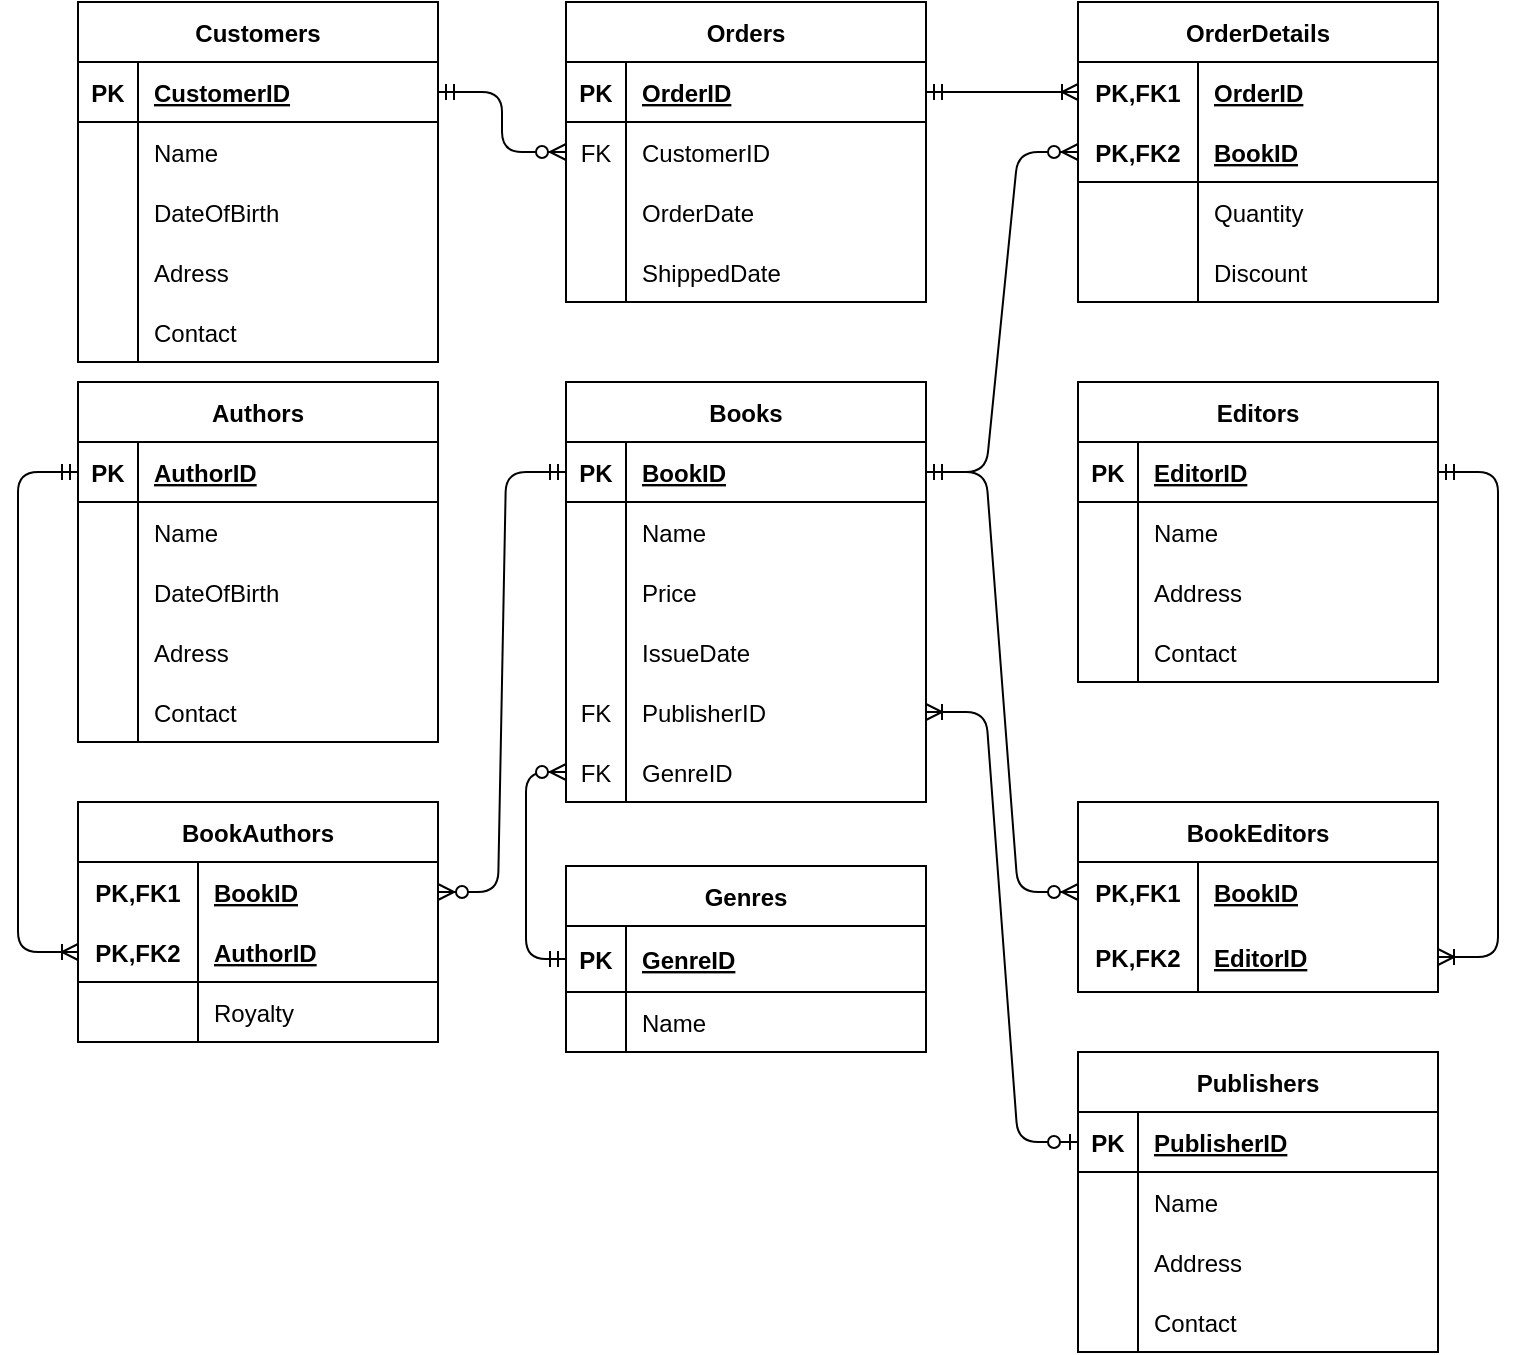 <mxfile version="14.5.1" type="device"><diagram id="Md1zjl7CY3Lt9cxR3h7W" name="Page-1"><mxGraphModel dx="1102" dy="614" grid="1" gridSize="10" guides="1" tooltips="1" connect="1" arrows="1" fold="1" page="1" pageScale="1" pageWidth="827" pageHeight="1169" math="0" shadow="0"><root><mxCell id="0"/><mxCell id="1" parent="0"/><mxCell id="n8J2EFNmeMEPac_vQWU--1" value="Books" style="shape=table;startSize=30;container=1;collapsible=1;childLayout=tableLayout;fixedRows=1;rowLines=0;fontStyle=1;align=center;resizeLast=1;" vertex="1" parent="1"><mxGeometry x="324" y="250" width="180" height="210" as="geometry"/></mxCell><mxCell id="n8J2EFNmeMEPac_vQWU--2" value="" style="shape=partialRectangle;collapsible=0;dropTarget=0;pointerEvents=0;fillColor=none;top=0;left=0;bottom=1;right=0;points=[[0,0.5],[1,0.5]];portConstraint=eastwest;" vertex="1" parent="n8J2EFNmeMEPac_vQWU--1"><mxGeometry y="30" width="180" height="30" as="geometry"/></mxCell><mxCell id="n8J2EFNmeMEPac_vQWU--3" value="PK" style="shape=partialRectangle;connectable=0;fillColor=none;top=0;left=0;bottom=0;right=0;fontStyle=1;overflow=hidden;" vertex="1" parent="n8J2EFNmeMEPac_vQWU--2"><mxGeometry width="30" height="30" as="geometry"/></mxCell><mxCell id="n8J2EFNmeMEPac_vQWU--4" value="BookID" style="shape=partialRectangle;connectable=0;fillColor=none;top=0;left=0;bottom=0;right=0;align=left;spacingLeft=6;fontStyle=5;overflow=hidden;" vertex="1" parent="n8J2EFNmeMEPac_vQWU--2"><mxGeometry x="30" width="150" height="30" as="geometry"/></mxCell><mxCell id="n8J2EFNmeMEPac_vQWU--5" value="" style="shape=partialRectangle;collapsible=0;dropTarget=0;pointerEvents=0;fillColor=none;top=0;left=0;bottom=0;right=0;points=[[0,0.5],[1,0.5]];portConstraint=eastwest;" vertex="1" parent="n8J2EFNmeMEPac_vQWU--1"><mxGeometry y="60" width="180" height="30" as="geometry"/></mxCell><mxCell id="n8J2EFNmeMEPac_vQWU--6" value="" style="shape=partialRectangle;connectable=0;fillColor=none;top=0;left=0;bottom=0;right=0;editable=1;overflow=hidden;" vertex="1" parent="n8J2EFNmeMEPac_vQWU--5"><mxGeometry width="30" height="30" as="geometry"/></mxCell><mxCell id="n8J2EFNmeMEPac_vQWU--7" value="Name" style="shape=partialRectangle;connectable=0;fillColor=none;top=0;left=0;bottom=0;right=0;align=left;spacingLeft=6;overflow=hidden;" vertex="1" parent="n8J2EFNmeMEPac_vQWU--5"><mxGeometry x="30" width="150" height="30" as="geometry"/></mxCell><mxCell id="n8J2EFNmeMEPac_vQWU--8" value="" style="shape=partialRectangle;collapsible=0;dropTarget=0;pointerEvents=0;fillColor=none;top=0;left=0;bottom=0;right=0;points=[[0,0.5],[1,0.5]];portConstraint=eastwest;" vertex="1" parent="n8J2EFNmeMEPac_vQWU--1"><mxGeometry y="90" width="180" height="30" as="geometry"/></mxCell><mxCell id="n8J2EFNmeMEPac_vQWU--9" value="" style="shape=partialRectangle;connectable=0;fillColor=none;top=0;left=0;bottom=0;right=0;editable=1;overflow=hidden;" vertex="1" parent="n8J2EFNmeMEPac_vQWU--8"><mxGeometry width="30" height="30" as="geometry"/></mxCell><mxCell id="n8J2EFNmeMEPac_vQWU--10" value="Price" style="shape=partialRectangle;connectable=0;fillColor=none;top=0;left=0;bottom=0;right=0;align=left;spacingLeft=6;overflow=hidden;" vertex="1" parent="n8J2EFNmeMEPac_vQWU--8"><mxGeometry x="30" width="150" height="30" as="geometry"/></mxCell><mxCell id="n8J2EFNmeMEPac_vQWU--11" value="" style="shape=partialRectangle;collapsible=0;dropTarget=0;pointerEvents=0;fillColor=none;top=0;left=0;bottom=0;right=0;points=[[0,0.5],[1,0.5]];portConstraint=eastwest;" vertex="1" parent="n8J2EFNmeMEPac_vQWU--1"><mxGeometry y="120" width="180" height="30" as="geometry"/></mxCell><mxCell id="n8J2EFNmeMEPac_vQWU--12" value="" style="shape=partialRectangle;connectable=0;fillColor=none;top=0;left=0;bottom=0;right=0;editable=1;overflow=hidden;" vertex="1" parent="n8J2EFNmeMEPac_vQWU--11"><mxGeometry width="30" height="30" as="geometry"/></mxCell><mxCell id="n8J2EFNmeMEPac_vQWU--13" value="IssueDate" style="shape=partialRectangle;connectable=0;fillColor=none;top=0;left=0;bottom=0;right=0;align=left;spacingLeft=6;overflow=hidden;" vertex="1" parent="n8J2EFNmeMEPac_vQWU--11"><mxGeometry x="30" width="150" height="30" as="geometry"/></mxCell><mxCell id="n8J2EFNmeMEPac_vQWU--33" value="" style="shape=partialRectangle;collapsible=0;dropTarget=0;pointerEvents=0;fillColor=none;top=0;left=0;bottom=0;right=0;points=[[0,0.5],[1,0.5]];portConstraint=eastwest;" vertex="1" parent="n8J2EFNmeMEPac_vQWU--1"><mxGeometry y="150" width="180" height="30" as="geometry"/></mxCell><mxCell id="n8J2EFNmeMEPac_vQWU--34" value="FK" style="shape=partialRectangle;connectable=0;fillColor=none;top=0;left=0;bottom=0;right=0;fontStyle=0;overflow=hidden;" vertex="1" parent="n8J2EFNmeMEPac_vQWU--33"><mxGeometry width="30" height="30" as="geometry"/></mxCell><mxCell id="n8J2EFNmeMEPac_vQWU--35" value="PublisherID" style="shape=partialRectangle;connectable=0;fillColor=none;top=0;left=0;bottom=0;right=0;align=left;spacingLeft=6;fontStyle=0;overflow=hidden;" vertex="1" parent="n8J2EFNmeMEPac_vQWU--33"><mxGeometry x="30" width="150" height="30" as="geometry"/></mxCell><mxCell id="n8J2EFNmeMEPac_vQWU--45" value="" style="shape=partialRectangle;collapsible=0;dropTarget=0;pointerEvents=0;fillColor=none;top=0;left=0;bottom=0;right=0;points=[[0,0.5],[1,0.5]];portConstraint=eastwest;" vertex="1" parent="n8J2EFNmeMEPac_vQWU--1"><mxGeometry y="180" width="180" height="30" as="geometry"/></mxCell><mxCell id="n8J2EFNmeMEPac_vQWU--46" value="FK" style="shape=partialRectangle;connectable=0;fillColor=none;top=0;left=0;bottom=0;right=0;fontStyle=0;overflow=hidden;" vertex="1" parent="n8J2EFNmeMEPac_vQWU--45"><mxGeometry width="30" height="30" as="geometry"/></mxCell><mxCell id="n8J2EFNmeMEPac_vQWU--47" value="GenreID" style="shape=partialRectangle;connectable=0;fillColor=none;top=0;left=0;bottom=0;right=0;align=left;spacingLeft=6;fontStyle=0;overflow=hidden;" vertex="1" parent="n8J2EFNmeMEPac_vQWU--45"><mxGeometry x="30" width="150" height="30" as="geometry"/></mxCell><mxCell id="n8J2EFNmeMEPac_vQWU--48" value="Authors" style="shape=table;startSize=30;container=1;collapsible=1;childLayout=tableLayout;fixedRows=1;rowLines=0;fontStyle=1;align=center;resizeLast=1;" vertex="1" parent="1"><mxGeometry x="80" y="250" width="180" height="180" as="geometry"/></mxCell><mxCell id="n8J2EFNmeMEPac_vQWU--49" value="" style="shape=partialRectangle;collapsible=0;dropTarget=0;pointerEvents=0;fillColor=none;top=0;left=0;bottom=1;right=0;points=[[0,0.5],[1,0.5]];portConstraint=eastwest;" vertex="1" parent="n8J2EFNmeMEPac_vQWU--48"><mxGeometry y="30" width="180" height="30" as="geometry"/></mxCell><mxCell id="n8J2EFNmeMEPac_vQWU--50" value="PK" style="shape=partialRectangle;connectable=0;fillColor=none;top=0;left=0;bottom=0;right=0;fontStyle=1;overflow=hidden;" vertex="1" parent="n8J2EFNmeMEPac_vQWU--49"><mxGeometry width="30" height="30" as="geometry"/></mxCell><mxCell id="n8J2EFNmeMEPac_vQWU--51" value="AuthorID" style="shape=partialRectangle;connectable=0;fillColor=none;top=0;left=0;bottom=0;right=0;align=left;spacingLeft=6;fontStyle=5;overflow=hidden;" vertex="1" parent="n8J2EFNmeMEPac_vQWU--49"><mxGeometry x="30" width="150" height="30" as="geometry"/></mxCell><mxCell id="n8J2EFNmeMEPac_vQWU--52" value="" style="shape=partialRectangle;collapsible=0;dropTarget=0;pointerEvents=0;fillColor=none;top=0;left=0;bottom=0;right=0;points=[[0,0.5],[1,0.5]];portConstraint=eastwest;" vertex="1" parent="n8J2EFNmeMEPac_vQWU--48"><mxGeometry y="60" width="180" height="30" as="geometry"/></mxCell><mxCell id="n8J2EFNmeMEPac_vQWU--53" value="" style="shape=partialRectangle;connectable=0;fillColor=none;top=0;left=0;bottom=0;right=0;editable=1;overflow=hidden;" vertex="1" parent="n8J2EFNmeMEPac_vQWU--52"><mxGeometry width="30" height="30" as="geometry"/></mxCell><mxCell id="n8J2EFNmeMEPac_vQWU--54" value="Name" style="shape=partialRectangle;connectable=0;fillColor=none;top=0;left=0;bottom=0;right=0;align=left;spacingLeft=6;overflow=hidden;" vertex="1" parent="n8J2EFNmeMEPac_vQWU--52"><mxGeometry x="30" width="150" height="30" as="geometry"/></mxCell><mxCell id="n8J2EFNmeMEPac_vQWU--63" value="" style="shape=partialRectangle;collapsible=0;dropTarget=0;pointerEvents=0;fillColor=none;top=0;left=0;bottom=0;right=0;points=[[0,0.5],[1,0.5]];portConstraint=eastwest;" vertex="1" parent="n8J2EFNmeMEPac_vQWU--48"><mxGeometry y="90" width="180" height="30" as="geometry"/></mxCell><mxCell id="n8J2EFNmeMEPac_vQWU--64" value="" style="shape=partialRectangle;connectable=0;fillColor=none;top=0;left=0;bottom=0;right=0;editable=1;overflow=hidden;" vertex="1" parent="n8J2EFNmeMEPac_vQWU--63"><mxGeometry width="30" height="30" as="geometry"/></mxCell><mxCell id="n8J2EFNmeMEPac_vQWU--65" value="DateOfBirth" style="shape=partialRectangle;connectable=0;fillColor=none;top=0;left=0;bottom=0;right=0;align=left;spacingLeft=6;overflow=hidden;" vertex="1" parent="n8J2EFNmeMEPac_vQWU--63"><mxGeometry x="30" width="150" height="30" as="geometry"/></mxCell><mxCell id="n8J2EFNmeMEPac_vQWU--55" value="" style="shape=partialRectangle;collapsible=0;dropTarget=0;pointerEvents=0;fillColor=none;top=0;left=0;bottom=0;right=0;points=[[0,0.5],[1,0.5]];portConstraint=eastwest;" vertex="1" parent="n8J2EFNmeMEPac_vQWU--48"><mxGeometry y="120" width="180" height="30" as="geometry"/></mxCell><mxCell id="n8J2EFNmeMEPac_vQWU--56" value="" style="shape=partialRectangle;connectable=0;fillColor=none;top=0;left=0;bottom=0;right=0;editable=1;overflow=hidden;" vertex="1" parent="n8J2EFNmeMEPac_vQWU--55"><mxGeometry width="30" height="30" as="geometry"/></mxCell><mxCell id="n8J2EFNmeMEPac_vQWU--57" value="Adress" style="shape=partialRectangle;connectable=0;fillColor=none;top=0;left=0;bottom=0;right=0;align=left;spacingLeft=6;overflow=hidden;" vertex="1" parent="n8J2EFNmeMEPac_vQWU--55"><mxGeometry x="30" width="150" height="30" as="geometry"/></mxCell><mxCell id="n8J2EFNmeMEPac_vQWU--58" value="" style="shape=partialRectangle;collapsible=0;dropTarget=0;pointerEvents=0;fillColor=none;top=0;left=0;bottom=0;right=0;points=[[0,0.5],[1,0.5]];portConstraint=eastwest;" vertex="1" parent="n8J2EFNmeMEPac_vQWU--48"><mxGeometry y="150" width="180" height="30" as="geometry"/></mxCell><mxCell id="n8J2EFNmeMEPac_vQWU--59" value="" style="shape=partialRectangle;connectable=0;fillColor=none;top=0;left=0;bottom=0;right=0;editable=1;overflow=hidden;" vertex="1" parent="n8J2EFNmeMEPac_vQWU--58"><mxGeometry width="30" height="30" as="geometry"/></mxCell><mxCell id="n8J2EFNmeMEPac_vQWU--60" value="Contact" style="shape=partialRectangle;connectable=0;fillColor=none;top=0;left=0;bottom=0;right=0;align=left;spacingLeft=6;overflow=hidden;" vertex="1" parent="n8J2EFNmeMEPac_vQWU--58"><mxGeometry x="30" width="150" height="30" as="geometry"/></mxCell><mxCell id="n8J2EFNmeMEPac_vQWU--66" value="BookAuthors" style="shape=table;startSize=30;container=1;collapsible=1;childLayout=tableLayout;fixedRows=1;rowLines=0;fontStyle=1;align=center;resizeLast=1;" vertex="1" parent="1"><mxGeometry x="80" y="460" width="180" height="120" as="geometry"/></mxCell><mxCell id="n8J2EFNmeMEPac_vQWU--67" value="" style="shape=partialRectangle;collapsible=0;dropTarget=0;pointerEvents=0;fillColor=none;top=0;left=0;bottom=0;right=0;points=[[0,0.5],[1,0.5]];portConstraint=eastwest;" vertex="1" parent="n8J2EFNmeMEPac_vQWU--66"><mxGeometry y="30" width="180" height="30" as="geometry"/></mxCell><mxCell id="n8J2EFNmeMEPac_vQWU--68" value="PK,FK1" style="shape=partialRectangle;connectable=0;fillColor=none;top=0;left=0;bottom=0;right=0;fontStyle=1;overflow=hidden;" vertex="1" parent="n8J2EFNmeMEPac_vQWU--67"><mxGeometry width="60" height="30" as="geometry"/></mxCell><mxCell id="n8J2EFNmeMEPac_vQWU--69" value="BookID" style="shape=partialRectangle;connectable=0;fillColor=none;top=0;left=0;bottom=0;right=0;align=left;spacingLeft=6;fontStyle=5;overflow=hidden;" vertex="1" parent="n8J2EFNmeMEPac_vQWU--67"><mxGeometry x="60" width="120" height="30" as="geometry"/></mxCell><mxCell id="n8J2EFNmeMEPac_vQWU--70" value="" style="shape=partialRectangle;collapsible=0;dropTarget=0;pointerEvents=0;fillColor=none;top=0;left=0;bottom=1;right=0;points=[[0,0.5],[1,0.5]];portConstraint=eastwest;" vertex="1" parent="n8J2EFNmeMEPac_vQWU--66"><mxGeometry y="60" width="180" height="30" as="geometry"/></mxCell><mxCell id="n8J2EFNmeMEPac_vQWU--71" value="PK,FK2" style="shape=partialRectangle;connectable=0;fillColor=none;top=0;left=0;bottom=0;right=0;fontStyle=1;overflow=hidden;" vertex="1" parent="n8J2EFNmeMEPac_vQWU--70"><mxGeometry width="60" height="30" as="geometry"/></mxCell><mxCell id="n8J2EFNmeMEPac_vQWU--72" value="AuthorID" style="shape=partialRectangle;connectable=0;fillColor=none;top=0;left=0;bottom=0;right=0;align=left;spacingLeft=6;fontStyle=5;overflow=hidden;" vertex="1" parent="n8J2EFNmeMEPac_vQWU--70"><mxGeometry x="60" width="120" height="30" as="geometry"/></mxCell><mxCell id="n8J2EFNmeMEPac_vQWU--73" value="" style="shape=partialRectangle;collapsible=0;dropTarget=0;pointerEvents=0;fillColor=none;top=0;left=0;bottom=0;right=0;points=[[0,0.5],[1,0.5]];portConstraint=eastwest;" vertex="1" parent="n8J2EFNmeMEPac_vQWU--66"><mxGeometry y="90" width="180" height="30" as="geometry"/></mxCell><mxCell id="n8J2EFNmeMEPac_vQWU--74" value="" style="shape=partialRectangle;connectable=0;fillColor=none;top=0;left=0;bottom=0;right=0;editable=1;overflow=hidden;" vertex="1" parent="n8J2EFNmeMEPac_vQWU--73"><mxGeometry width="60" height="30" as="geometry"/></mxCell><mxCell id="n8J2EFNmeMEPac_vQWU--75" value="Royalty" style="shape=partialRectangle;connectable=0;fillColor=none;top=0;left=0;bottom=0;right=0;align=left;spacingLeft=6;overflow=hidden;" vertex="1" parent="n8J2EFNmeMEPac_vQWU--73"><mxGeometry x="60" width="120" height="30" as="geometry"/></mxCell><mxCell id="n8J2EFNmeMEPac_vQWU--89" value="Editors" style="shape=table;startSize=30;container=1;collapsible=1;childLayout=tableLayout;fixedRows=1;rowLines=0;fontStyle=1;align=center;resizeLast=1;" vertex="1" parent="1"><mxGeometry x="580" y="250" width="180" height="150" as="geometry"/></mxCell><mxCell id="n8J2EFNmeMEPac_vQWU--90" value="" style="shape=partialRectangle;collapsible=0;dropTarget=0;pointerEvents=0;fillColor=none;top=0;left=0;bottom=1;right=0;points=[[0,0.5],[1,0.5]];portConstraint=eastwest;" vertex="1" parent="n8J2EFNmeMEPac_vQWU--89"><mxGeometry y="30" width="180" height="30" as="geometry"/></mxCell><mxCell id="n8J2EFNmeMEPac_vQWU--91" value="PK" style="shape=partialRectangle;connectable=0;fillColor=none;top=0;left=0;bottom=0;right=0;fontStyle=1;overflow=hidden;" vertex="1" parent="n8J2EFNmeMEPac_vQWU--90"><mxGeometry width="30" height="30" as="geometry"/></mxCell><mxCell id="n8J2EFNmeMEPac_vQWU--92" value="EditorID" style="shape=partialRectangle;connectable=0;fillColor=none;top=0;left=0;bottom=0;right=0;align=left;spacingLeft=6;fontStyle=5;overflow=hidden;" vertex="1" parent="n8J2EFNmeMEPac_vQWU--90"><mxGeometry x="30" width="150" height="30" as="geometry"/></mxCell><mxCell id="n8J2EFNmeMEPac_vQWU--93" value="" style="shape=partialRectangle;collapsible=0;dropTarget=0;pointerEvents=0;fillColor=none;top=0;left=0;bottom=0;right=0;points=[[0,0.5],[1,0.5]];portConstraint=eastwest;" vertex="1" parent="n8J2EFNmeMEPac_vQWU--89"><mxGeometry y="60" width="180" height="30" as="geometry"/></mxCell><mxCell id="n8J2EFNmeMEPac_vQWU--94" value="" style="shape=partialRectangle;connectable=0;fillColor=none;top=0;left=0;bottom=0;right=0;editable=1;overflow=hidden;" vertex="1" parent="n8J2EFNmeMEPac_vQWU--93"><mxGeometry width="30" height="30" as="geometry"/></mxCell><mxCell id="n8J2EFNmeMEPac_vQWU--95" value="Name" style="shape=partialRectangle;connectable=0;fillColor=none;top=0;left=0;bottom=0;right=0;align=left;spacingLeft=6;overflow=hidden;" vertex="1" parent="n8J2EFNmeMEPac_vQWU--93"><mxGeometry x="30" width="150" height="30" as="geometry"/></mxCell><mxCell id="n8J2EFNmeMEPac_vQWU--96" value="" style="shape=partialRectangle;collapsible=0;dropTarget=0;pointerEvents=0;fillColor=none;top=0;left=0;bottom=0;right=0;points=[[0,0.5],[1,0.5]];portConstraint=eastwest;" vertex="1" parent="n8J2EFNmeMEPac_vQWU--89"><mxGeometry y="90" width="180" height="30" as="geometry"/></mxCell><mxCell id="n8J2EFNmeMEPac_vQWU--97" value="" style="shape=partialRectangle;connectable=0;fillColor=none;top=0;left=0;bottom=0;right=0;editable=1;overflow=hidden;" vertex="1" parent="n8J2EFNmeMEPac_vQWU--96"><mxGeometry width="30" height="30" as="geometry"/></mxCell><mxCell id="n8J2EFNmeMEPac_vQWU--98" value="Address" style="shape=partialRectangle;connectable=0;fillColor=none;top=0;left=0;bottom=0;right=0;align=left;spacingLeft=6;overflow=hidden;" vertex="1" parent="n8J2EFNmeMEPac_vQWU--96"><mxGeometry x="30" width="150" height="30" as="geometry"/></mxCell><mxCell id="n8J2EFNmeMEPac_vQWU--99" value="" style="shape=partialRectangle;collapsible=0;dropTarget=0;pointerEvents=0;fillColor=none;top=0;left=0;bottom=0;right=0;points=[[0,0.5],[1,0.5]];portConstraint=eastwest;" vertex="1" parent="n8J2EFNmeMEPac_vQWU--89"><mxGeometry y="120" width="180" height="30" as="geometry"/></mxCell><mxCell id="n8J2EFNmeMEPac_vQWU--100" value="" style="shape=partialRectangle;connectable=0;fillColor=none;top=0;left=0;bottom=0;right=0;editable=1;overflow=hidden;" vertex="1" parent="n8J2EFNmeMEPac_vQWU--99"><mxGeometry width="30" height="30" as="geometry"/></mxCell><mxCell id="n8J2EFNmeMEPac_vQWU--101" value="Contact" style="shape=partialRectangle;connectable=0;fillColor=none;top=0;left=0;bottom=0;right=0;align=left;spacingLeft=6;overflow=hidden;" vertex="1" parent="n8J2EFNmeMEPac_vQWU--99"><mxGeometry x="30" width="150" height="30" as="geometry"/></mxCell><mxCell id="n8J2EFNmeMEPac_vQWU--102" value="BookEditors" style="shape=table;startSize=30;container=1;collapsible=1;childLayout=tableLayout;fixedRows=1;rowLines=0;fontStyle=1;align=center;resizeLast=1;" vertex="1" parent="1"><mxGeometry x="580" y="460" width="180" height="95" as="geometry"/></mxCell><mxCell id="n8J2EFNmeMEPac_vQWU--103" value="" style="shape=partialRectangle;collapsible=0;dropTarget=0;pointerEvents=0;fillColor=none;top=0;left=0;bottom=0;right=0;points=[[0,0.5],[1,0.5]];portConstraint=eastwest;" vertex="1" parent="n8J2EFNmeMEPac_vQWU--102"><mxGeometry y="30" width="180" height="30" as="geometry"/></mxCell><mxCell id="n8J2EFNmeMEPac_vQWU--104" value="PK,FK1" style="shape=partialRectangle;connectable=0;fillColor=none;top=0;left=0;bottom=0;right=0;fontStyle=1;overflow=hidden;" vertex="1" parent="n8J2EFNmeMEPac_vQWU--103"><mxGeometry width="60" height="30" as="geometry"/></mxCell><mxCell id="n8J2EFNmeMEPac_vQWU--105" value="BookID" style="shape=partialRectangle;connectable=0;fillColor=none;top=0;left=0;bottom=0;right=0;align=left;spacingLeft=6;fontStyle=5;overflow=hidden;" vertex="1" parent="n8J2EFNmeMEPac_vQWU--103"><mxGeometry x="60" width="120" height="30" as="geometry"/></mxCell><mxCell id="n8J2EFNmeMEPac_vQWU--106" value="" style="shape=partialRectangle;collapsible=0;dropTarget=0;pointerEvents=0;fillColor=none;top=0;left=0;bottom=1;right=0;points=[[0,0.5],[1,0.5]];portConstraint=eastwest;" vertex="1" parent="n8J2EFNmeMEPac_vQWU--102"><mxGeometry y="60" width="180" height="35" as="geometry"/></mxCell><mxCell id="n8J2EFNmeMEPac_vQWU--107" value="PK,FK2" style="shape=partialRectangle;connectable=0;fillColor=none;top=0;left=0;bottom=0;right=0;fontStyle=1;overflow=hidden;" vertex="1" parent="n8J2EFNmeMEPac_vQWU--106"><mxGeometry width="60" height="35" as="geometry"/></mxCell><mxCell id="n8J2EFNmeMEPac_vQWU--108" value="EditorID" style="shape=partialRectangle;connectable=0;fillColor=none;top=0;left=0;bottom=0;right=0;align=left;spacingLeft=6;fontStyle=5;overflow=hidden;" vertex="1" parent="n8J2EFNmeMEPac_vQWU--106"><mxGeometry x="60" width="120" height="35" as="geometry"/></mxCell><mxCell id="n8J2EFNmeMEPac_vQWU--117" value="Publishers" style="shape=table;startSize=30;container=1;collapsible=1;childLayout=tableLayout;fixedRows=1;rowLines=0;fontStyle=1;align=center;resizeLast=1;" vertex="1" parent="1"><mxGeometry x="580" y="585" width="180" height="150" as="geometry"/></mxCell><mxCell id="n8J2EFNmeMEPac_vQWU--118" value="" style="shape=partialRectangle;collapsible=0;dropTarget=0;pointerEvents=0;fillColor=none;top=0;left=0;bottom=1;right=0;points=[[0,0.5],[1,0.5]];portConstraint=eastwest;" vertex="1" parent="n8J2EFNmeMEPac_vQWU--117"><mxGeometry y="30" width="180" height="30" as="geometry"/></mxCell><mxCell id="n8J2EFNmeMEPac_vQWU--119" value="PK" style="shape=partialRectangle;connectable=0;fillColor=none;top=0;left=0;bottom=0;right=0;fontStyle=1;overflow=hidden;" vertex="1" parent="n8J2EFNmeMEPac_vQWU--118"><mxGeometry width="30" height="30" as="geometry"/></mxCell><mxCell id="n8J2EFNmeMEPac_vQWU--120" value="PublisherID" style="shape=partialRectangle;connectable=0;fillColor=none;top=0;left=0;bottom=0;right=0;align=left;spacingLeft=6;fontStyle=5;overflow=hidden;" vertex="1" parent="n8J2EFNmeMEPac_vQWU--118"><mxGeometry x="30" width="150" height="30" as="geometry"/></mxCell><mxCell id="n8J2EFNmeMEPac_vQWU--121" value="" style="shape=partialRectangle;collapsible=0;dropTarget=0;pointerEvents=0;fillColor=none;top=0;left=0;bottom=0;right=0;points=[[0,0.5],[1,0.5]];portConstraint=eastwest;" vertex="1" parent="n8J2EFNmeMEPac_vQWU--117"><mxGeometry y="60" width="180" height="30" as="geometry"/></mxCell><mxCell id="n8J2EFNmeMEPac_vQWU--122" value="" style="shape=partialRectangle;connectable=0;fillColor=none;top=0;left=0;bottom=0;right=0;editable=1;overflow=hidden;" vertex="1" parent="n8J2EFNmeMEPac_vQWU--121"><mxGeometry width="30" height="30" as="geometry"/></mxCell><mxCell id="n8J2EFNmeMEPac_vQWU--123" value="Name" style="shape=partialRectangle;connectable=0;fillColor=none;top=0;left=0;bottom=0;right=0;align=left;spacingLeft=6;overflow=hidden;" vertex="1" parent="n8J2EFNmeMEPac_vQWU--121"><mxGeometry x="30" width="150" height="30" as="geometry"/></mxCell><mxCell id="n8J2EFNmeMEPac_vQWU--124" value="" style="shape=partialRectangle;collapsible=0;dropTarget=0;pointerEvents=0;fillColor=none;top=0;left=0;bottom=0;right=0;points=[[0,0.5],[1,0.5]];portConstraint=eastwest;" vertex="1" parent="n8J2EFNmeMEPac_vQWU--117"><mxGeometry y="90" width="180" height="30" as="geometry"/></mxCell><mxCell id="n8J2EFNmeMEPac_vQWU--125" value="" style="shape=partialRectangle;connectable=0;fillColor=none;top=0;left=0;bottom=0;right=0;editable=1;overflow=hidden;" vertex="1" parent="n8J2EFNmeMEPac_vQWU--124"><mxGeometry width="30" height="30" as="geometry"/></mxCell><mxCell id="n8J2EFNmeMEPac_vQWU--126" value="Address" style="shape=partialRectangle;connectable=0;fillColor=none;top=0;left=0;bottom=0;right=0;align=left;spacingLeft=6;overflow=hidden;" vertex="1" parent="n8J2EFNmeMEPac_vQWU--124"><mxGeometry x="30" width="150" height="30" as="geometry"/></mxCell><mxCell id="n8J2EFNmeMEPac_vQWU--127" value="" style="shape=partialRectangle;collapsible=0;dropTarget=0;pointerEvents=0;fillColor=none;top=0;left=0;bottom=0;right=0;points=[[0,0.5],[1,0.5]];portConstraint=eastwest;" vertex="1" parent="n8J2EFNmeMEPac_vQWU--117"><mxGeometry y="120" width="180" height="30" as="geometry"/></mxCell><mxCell id="n8J2EFNmeMEPac_vQWU--128" value="" style="shape=partialRectangle;connectable=0;fillColor=none;top=0;left=0;bottom=0;right=0;editable=1;overflow=hidden;" vertex="1" parent="n8J2EFNmeMEPac_vQWU--127"><mxGeometry width="30" height="30" as="geometry"/></mxCell><mxCell id="n8J2EFNmeMEPac_vQWU--129" value="Contact" style="shape=partialRectangle;connectable=0;fillColor=none;top=0;left=0;bottom=0;right=0;align=left;spacingLeft=6;overflow=hidden;" vertex="1" parent="n8J2EFNmeMEPac_vQWU--127"><mxGeometry x="30" width="150" height="30" as="geometry"/></mxCell><mxCell id="n8J2EFNmeMEPac_vQWU--131" value="Genres" style="shape=table;startSize=30;container=1;collapsible=1;childLayout=tableLayout;fixedRows=1;rowLines=0;fontStyle=1;align=center;resizeLast=1;" vertex="1" parent="1"><mxGeometry x="324" y="492" width="180" height="93" as="geometry"/></mxCell><mxCell id="n8J2EFNmeMEPac_vQWU--132" value="" style="shape=partialRectangle;collapsible=0;dropTarget=0;pointerEvents=0;fillColor=none;top=0;left=0;bottom=1;right=0;points=[[0,0.5],[1,0.5]];portConstraint=eastwest;" vertex="1" parent="n8J2EFNmeMEPac_vQWU--131"><mxGeometry y="30" width="180" height="33" as="geometry"/></mxCell><mxCell id="n8J2EFNmeMEPac_vQWU--133" value="PK" style="shape=partialRectangle;connectable=0;fillColor=none;top=0;left=0;bottom=0;right=0;fontStyle=1;overflow=hidden;" vertex="1" parent="n8J2EFNmeMEPac_vQWU--132"><mxGeometry width="30" height="33" as="geometry"/></mxCell><mxCell id="n8J2EFNmeMEPac_vQWU--134" value="GenreID" style="shape=partialRectangle;connectable=0;fillColor=none;top=0;left=0;bottom=0;right=0;align=left;spacingLeft=6;fontStyle=5;overflow=hidden;" vertex="1" parent="n8J2EFNmeMEPac_vQWU--132"><mxGeometry x="30" width="150" height="33" as="geometry"/></mxCell><mxCell id="n8J2EFNmeMEPac_vQWU--135" value="" style="shape=partialRectangle;collapsible=0;dropTarget=0;pointerEvents=0;fillColor=none;top=0;left=0;bottom=0;right=0;points=[[0,0.5],[1,0.5]];portConstraint=eastwest;" vertex="1" parent="n8J2EFNmeMEPac_vQWU--131"><mxGeometry y="63" width="180" height="30" as="geometry"/></mxCell><mxCell id="n8J2EFNmeMEPac_vQWU--136" value="" style="shape=partialRectangle;connectable=0;fillColor=none;top=0;left=0;bottom=0;right=0;editable=1;overflow=hidden;" vertex="1" parent="n8J2EFNmeMEPac_vQWU--135"><mxGeometry width="30" height="30" as="geometry"/></mxCell><mxCell id="n8J2EFNmeMEPac_vQWU--137" value="Name" style="shape=partialRectangle;connectable=0;fillColor=none;top=0;left=0;bottom=0;right=0;align=left;spacingLeft=6;overflow=hidden;" vertex="1" parent="n8J2EFNmeMEPac_vQWU--135"><mxGeometry x="30" width="150" height="30" as="geometry"/></mxCell><mxCell id="n8J2EFNmeMEPac_vQWU--145" value="Customers" style="shape=table;startSize=30;container=1;collapsible=1;childLayout=tableLayout;fixedRows=1;rowLines=0;fontStyle=1;align=center;resizeLast=1;" vertex="1" parent="1"><mxGeometry x="80" y="60" width="180" height="180" as="geometry"/></mxCell><mxCell id="n8J2EFNmeMEPac_vQWU--146" value="" style="shape=partialRectangle;collapsible=0;dropTarget=0;pointerEvents=0;fillColor=none;top=0;left=0;bottom=1;right=0;points=[[0,0.5],[1,0.5]];portConstraint=eastwest;" vertex="1" parent="n8J2EFNmeMEPac_vQWU--145"><mxGeometry y="30" width="180" height="30" as="geometry"/></mxCell><mxCell id="n8J2EFNmeMEPac_vQWU--147" value="PK" style="shape=partialRectangle;connectable=0;fillColor=none;top=0;left=0;bottom=0;right=0;fontStyle=1;overflow=hidden;" vertex="1" parent="n8J2EFNmeMEPac_vQWU--146"><mxGeometry width="30" height="30" as="geometry"/></mxCell><mxCell id="n8J2EFNmeMEPac_vQWU--148" value="CustomerID" style="shape=partialRectangle;connectable=0;fillColor=none;top=0;left=0;bottom=0;right=0;align=left;spacingLeft=6;fontStyle=5;overflow=hidden;" vertex="1" parent="n8J2EFNmeMEPac_vQWU--146"><mxGeometry x="30" width="150" height="30" as="geometry"/></mxCell><mxCell id="n8J2EFNmeMEPac_vQWU--149" value="" style="shape=partialRectangle;collapsible=0;dropTarget=0;pointerEvents=0;fillColor=none;top=0;left=0;bottom=0;right=0;points=[[0,0.5],[1,0.5]];portConstraint=eastwest;" vertex="1" parent="n8J2EFNmeMEPac_vQWU--145"><mxGeometry y="60" width="180" height="30" as="geometry"/></mxCell><mxCell id="n8J2EFNmeMEPac_vQWU--150" value="" style="shape=partialRectangle;connectable=0;fillColor=none;top=0;left=0;bottom=0;right=0;editable=1;overflow=hidden;" vertex="1" parent="n8J2EFNmeMEPac_vQWU--149"><mxGeometry width="30" height="30" as="geometry"/></mxCell><mxCell id="n8J2EFNmeMEPac_vQWU--151" value="Name" style="shape=partialRectangle;connectable=0;fillColor=none;top=0;left=0;bottom=0;right=0;align=left;spacingLeft=6;overflow=hidden;" vertex="1" parent="n8J2EFNmeMEPac_vQWU--149"><mxGeometry x="30" width="150" height="30" as="geometry"/></mxCell><mxCell id="n8J2EFNmeMEPac_vQWU--159" value="" style="shape=partialRectangle;collapsible=0;dropTarget=0;pointerEvents=0;fillColor=none;top=0;left=0;bottom=0;right=0;points=[[0,0.5],[1,0.5]];portConstraint=eastwest;" vertex="1" parent="n8J2EFNmeMEPac_vQWU--145"><mxGeometry y="90" width="180" height="30" as="geometry"/></mxCell><mxCell id="n8J2EFNmeMEPac_vQWU--160" value="" style="shape=partialRectangle;connectable=0;fillColor=none;top=0;left=0;bottom=0;right=0;editable=1;overflow=hidden;" vertex="1" parent="n8J2EFNmeMEPac_vQWU--159"><mxGeometry width="30" height="30" as="geometry"/></mxCell><mxCell id="n8J2EFNmeMEPac_vQWU--161" value="DateOfBirth" style="shape=partialRectangle;connectable=0;fillColor=none;top=0;left=0;bottom=0;right=0;align=left;spacingLeft=6;overflow=hidden;" vertex="1" parent="n8J2EFNmeMEPac_vQWU--159"><mxGeometry x="30" width="150" height="30" as="geometry"/></mxCell><mxCell id="n8J2EFNmeMEPac_vQWU--152" value="" style="shape=partialRectangle;collapsible=0;dropTarget=0;pointerEvents=0;fillColor=none;top=0;left=0;bottom=0;right=0;points=[[0,0.5],[1,0.5]];portConstraint=eastwest;" vertex="1" parent="n8J2EFNmeMEPac_vQWU--145"><mxGeometry y="120" width="180" height="30" as="geometry"/></mxCell><mxCell id="n8J2EFNmeMEPac_vQWU--153" value="" style="shape=partialRectangle;connectable=0;fillColor=none;top=0;left=0;bottom=0;right=0;editable=1;overflow=hidden;" vertex="1" parent="n8J2EFNmeMEPac_vQWU--152"><mxGeometry width="30" height="30" as="geometry"/></mxCell><mxCell id="n8J2EFNmeMEPac_vQWU--154" value="Adress" style="shape=partialRectangle;connectable=0;fillColor=none;top=0;left=0;bottom=0;right=0;align=left;spacingLeft=6;overflow=hidden;" vertex="1" parent="n8J2EFNmeMEPac_vQWU--152"><mxGeometry x="30" width="150" height="30" as="geometry"/></mxCell><mxCell id="n8J2EFNmeMEPac_vQWU--155" value="" style="shape=partialRectangle;collapsible=0;dropTarget=0;pointerEvents=0;fillColor=none;top=0;left=0;bottom=0;right=0;points=[[0,0.5],[1,0.5]];portConstraint=eastwest;" vertex="1" parent="n8J2EFNmeMEPac_vQWU--145"><mxGeometry y="150" width="180" height="30" as="geometry"/></mxCell><mxCell id="n8J2EFNmeMEPac_vQWU--156" value="" style="shape=partialRectangle;connectable=0;fillColor=none;top=0;left=0;bottom=0;right=0;editable=1;overflow=hidden;" vertex="1" parent="n8J2EFNmeMEPac_vQWU--155"><mxGeometry width="30" height="30" as="geometry"/></mxCell><mxCell id="n8J2EFNmeMEPac_vQWU--157" value="Contact" style="shape=partialRectangle;connectable=0;fillColor=none;top=0;left=0;bottom=0;right=0;align=left;spacingLeft=6;overflow=hidden;" vertex="1" parent="n8J2EFNmeMEPac_vQWU--155"><mxGeometry x="30" width="150" height="30" as="geometry"/></mxCell><mxCell id="n8J2EFNmeMEPac_vQWU--162" value="Orders" style="shape=table;startSize=30;container=1;collapsible=1;childLayout=tableLayout;fixedRows=1;rowLines=0;fontStyle=1;align=center;resizeLast=1;" vertex="1" parent="1"><mxGeometry x="324" y="60" width="180" height="150" as="geometry"/></mxCell><mxCell id="n8J2EFNmeMEPac_vQWU--163" value="" style="shape=partialRectangle;collapsible=0;dropTarget=0;pointerEvents=0;fillColor=none;top=0;left=0;bottom=1;right=0;points=[[0,0.5],[1,0.5]];portConstraint=eastwest;" vertex="1" parent="n8J2EFNmeMEPac_vQWU--162"><mxGeometry y="30" width="180" height="30" as="geometry"/></mxCell><mxCell id="n8J2EFNmeMEPac_vQWU--164" value="PK" style="shape=partialRectangle;connectable=0;fillColor=none;top=0;left=0;bottom=0;right=0;fontStyle=1;overflow=hidden;" vertex="1" parent="n8J2EFNmeMEPac_vQWU--163"><mxGeometry width="30" height="30" as="geometry"/></mxCell><mxCell id="n8J2EFNmeMEPac_vQWU--165" value="OrderID" style="shape=partialRectangle;connectable=0;fillColor=none;top=0;left=0;bottom=0;right=0;align=left;spacingLeft=6;fontStyle=5;overflow=hidden;" vertex="1" parent="n8J2EFNmeMEPac_vQWU--163"><mxGeometry x="30" width="150" height="30" as="geometry"/></mxCell><mxCell id="n8J2EFNmeMEPac_vQWU--223" value="" style="shape=partialRectangle;collapsible=0;dropTarget=0;pointerEvents=0;fillColor=none;top=0;left=0;bottom=0;right=0;points=[[0,0.5],[1,0.5]];portConstraint=eastwest;strokeColor=#000000;strokeWidth=1;" vertex="1" parent="n8J2EFNmeMEPac_vQWU--162"><mxGeometry y="60" width="180" height="30" as="geometry"/></mxCell><mxCell id="n8J2EFNmeMEPac_vQWU--224" value="FK" style="shape=partialRectangle;connectable=0;fillColor=none;top=0;left=0;bottom=0;right=0;fontStyle=0;overflow=hidden;" vertex="1" parent="n8J2EFNmeMEPac_vQWU--223"><mxGeometry width="30" height="30" as="geometry"/></mxCell><mxCell id="n8J2EFNmeMEPac_vQWU--225" value="CustomerID" style="shape=partialRectangle;connectable=0;fillColor=none;top=0;left=0;bottom=0;right=0;align=left;spacingLeft=6;fontStyle=0;overflow=hidden;" vertex="1" parent="n8J2EFNmeMEPac_vQWU--223"><mxGeometry x="30" width="150" height="30" as="geometry"/></mxCell><mxCell id="n8J2EFNmeMEPac_vQWU--166" value="" style="shape=partialRectangle;collapsible=0;dropTarget=0;pointerEvents=0;fillColor=none;top=0;left=0;bottom=0;right=0;points=[[0,0.5],[1,0.5]];portConstraint=eastwest;" vertex="1" parent="n8J2EFNmeMEPac_vQWU--162"><mxGeometry y="90" width="180" height="30" as="geometry"/></mxCell><mxCell id="n8J2EFNmeMEPac_vQWU--167" value="" style="shape=partialRectangle;connectable=0;fillColor=none;top=0;left=0;bottom=0;right=0;editable=1;overflow=hidden;" vertex="1" parent="n8J2EFNmeMEPac_vQWU--166"><mxGeometry width="30" height="30" as="geometry"/></mxCell><mxCell id="n8J2EFNmeMEPac_vQWU--168" value="OrderDate" style="shape=partialRectangle;connectable=0;fillColor=none;top=0;left=0;bottom=0;right=0;align=left;spacingLeft=6;overflow=hidden;" vertex="1" parent="n8J2EFNmeMEPac_vQWU--166"><mxGeometry x="30" width="150" height="30" as="geometry"/></mxCell><mxCell id="n8J2EFNmeMEPac_vQWU--169" value="" style="shape=partialRectangle;collapsible=0;dropTarget=0;pointerEvents=0;fillColor=none;top=0;left=0;bottom=0;right=0;points=[[0,0.5],[1,0.5]];portConstraint=eastwest;" vertex="1" parent="n8J2EFNmeMEPac_vQWU--162"><mxGeometry y="120" width="180" height="30" as="geometry"/></mxCell><mxCell id="n8J2EFNmeMEPac_vQWU--170" value="" style="shape=partialRectangle;connectable=0;fillColor=none;top=0;left=0;bottom=0;right=0;editable=1;overflow=hidden;" vertex="1" parent="n8J2EFNmeMEPac_vQWU--169"><mxGeometry width="30" height="30" as="geometry"/></mxCell><mxCell id="n8J2EFNmeMEPac_vQWU--171" value="ShippedDate" style="shape=partialRectangle;connectable=0;fillColor=none;top=0;left=0;bottom=0;right=0;align=left;spacingLeft=6;overflow=hidden;" vertex="1" parent="n8J2EFNmeMEPac_vQWU--169"><mxGeometry x="30" width="150" height="30" as="geometry"/></mxCell><mxCell id="n8J2EFNmeMEPac_vQWU--201" value="OrderDetails" style="shape=table;startSize=30;container=1;collapsible=1;childLayout=tableLayout;fixedRows=1;rowLines=0;fontStyle=1;align=center;resizeLast=1;strokeColor=#000000;strokeWidth=1;" vertex="1" parent="1"><mxGeometry x="580" y="60" width="180" height="150" as="geometry"/></mxCell><mxCell id="n8J2EFNmeMEPac_vQWU--214" value="" style="shape=partialRectangle;collapsible=0;dropTarget=0;pointerEvents=0;fillColor=none;top=0;left=0;bottom=0;right=0;points=[[0,0.5],[1,0.5]];portConstraint=eastwest;strokeColor=#000000;strokeWidth=1;" vertex="1" parent="n8J2EFNmeMEPac_vQWU--201"><mxGeometry y="30" width="180" height="30" as="geometry"/></mxCell><mxCell id="n8J2EFNmeMEPac_vQWU--215" value="PK,FK1" style="shape=partialRectangle;connectable=0;fillColor=none;top=0;left=0;bottom=0;right=0;fontStyle=1;overflow=hidden;" vertex="1" parent="n8J2EFNmeMEPac_vQWU--214"><mxGeometry width="60" height="30" as="geometry"/></mxCell><mxCell id="n8J2EFNmeMEPac_vQWU--216" value="OrderID" style="shape=partialRectangle;connectable=0;fillColor=none;top=0;left=0;bottom=0;right=0;align=left;spacingLeft=6;fontStyle=5;overflow=hidden;" vertex="1" parent="n8J2EFNmeMEPac_vQWU--214"><mxGeometry x="60" width="120" height="30" as="geometry"/></mxCell><mxCell id="n8J2EFNmeMEPac_vQWU--205" value="" style="shape=partialRectangle;collapsible=0;dropTarget=0;pointerEvents=0;fillColor=none;top=0;left=0;bottom=1;right=0;points=[[0,0.5],[1,0.5]];portConstraint=eastwest;" vertex="1" parent="n8J2EFNmeMEPac_vQWU--201"><mxGeometry y="60" width="180" height="30" as="geometry"/></mxCell><mxCell id="n8J2EFNmeMEPac_vQWU--206" value="PK,FK2" style="shape=partialRectangle;connectable=0;fillColor=none;top=0;left=0;bottom=0;right=0;fontStyle=1;overflow=hidden;" vertex="1" parent="n8J2EFNmeMEPac_vQWU--205"><mxGeometry width="60" height="30" as="geometry"/></mxCell><mxCell id="n8J2EFNmeMEPac_vQWU--207" value="BookID" style="shape=partialRectangle;connectable=0;fillColor=none;top=0;left=0;bottom=0;right=0;align=left;spacingLeft=6;fontStyle=5;overflow=hidden;" vertex="1" parent="n8J2EFNmeMEPac_vQWU--205"><mxGeometry x="60" width="120" height="30" as="geometry"/></mxCell><mxCell id="n8J2EFNmeMEPac_vQWU--217" value="" style="shape=partialRectangle;collapsible=0;dropTarget=0;pointerEvents=0;fillColor=none;top=0;left=0;bottom=0;right=0;points=[[0,0.5],[1,0.5]];portConstraint=eastwest;strokeColor=#000000;strokeWidth=1;" vertex="1" parent="n8J2EFNmeMEPac_vQWU--201"><mxGeometry y="90" width="180" height="30" as="geometry"/></mxCell><mxCell id="n8J2EFNmeMEPac_vQWU--218" value="" style="shape=partialRectangle;connectable=0;fillColor=none;top=0;left=0;bottom=0;right=0;editable=1;overflow=hidden;" vertex="1" parent="n8J2EFNmeMEPac_vQWU--217"><mxGeometry width="60" height="30" as="geometry"/></mxCell><mxCell id="n8J2EFNmeMEPac_vQWU--219" value="Quantity" style="shape=partialRectangle;connectable=0;fillColor=none;top=0;left=0;bottom=0;right=0;align=left;spacingLeft=6;overflow=hidden;" vertex="1" parent="n8J2EFNmeMEPac_vQWU--217"><mxGeometry x="60" width="120" height="30" as="geometry"/></mxCell><mxCell id="n8J2EFNmeMEPac_vQWU--220" value="" style="shape=partialRectangle;collapsible=0;dropTarget=0;pointerEvents=0;fillColor=none;top=0;left=0;bottom=0;right=0;points=[[0,0.5],[1,0.5]];portConstraint=eastwest;strokeColor=#000000;strokeWidth=1;" vertex="1" parent="n8J2EFNmeMEPac_vQWU--201"><mxGeometry y="120" width="180" height="30" as="geometry"/></mxCell><mxCell id="n8J2EFNmeMEPac_vQWU--221" value="" style="shape=partialRectangle;connectable=0;fillColor=none;top=0;left=0;bottom=0;right=0;editable=1;overflow=hidden;" vertex="1" parent="n8J2EFNmeMEPac_vQWU--220"><mxGeometry width="60" height="30" as="geometry"/></mxCell><mxCell id="n8J2EFNmeMEPac_vQWU--222" value="Discount" style="shape=partialRectangle;connectable=0;fillColor=none;top=0;left=0;bottom=0;right=0;align=left;spacingLeft=6;overflow=hidden;" vertex="1" parent="n8J2EFNmeMEPac_vQWU--220"><mxGeometry x="60" width="120" height="30" as="geometry"/></mxCell><mxCell id="n8J2EFNmeMEPac_vQWU--236" style="edgeStyle=orthogonalEdgeStyle;rounded=1;jumpStyle=none;orthogonalLoop=1;jettySize=auto;html=1;exitX=0;exitY=0.5;exitDx=0;exitDy=0;entryX=0;entryY=0.5;entryDx=0;entryDy=0;startArrow=ERmandOne;startFill=0;sourcePerimeterSpacing=0;endArrow=ERoneToMany;endFill=0;endSize=6;targetPerimeterSpacing=0;strokeColor=#000000;strokeWidth=1;" edge="1" parent="1" source="n8J2EFNmeMEPac_vQWU--49" target="n8J2EFNmeMEPac_vQWU--70"><mxGeometry relative="1" as="geometry"><Array as="points"><mxPoint x="50" y="295"/><mxPoint x="50" y="535"/></Array></mxGeometry></mxCell><mxCell id="n8J2EFNmeMEPac_vQWU--237" style="edgeStyle=entityRelationEdgeStyle;rounded=1;jumpStyle=none;orthogonalLoop=1;jettySize=auto;html=1;exitX=0;exitY=0.5;exitDx=0;exitDy=0;entryX=1;entryY=0.5;entryDx=0;entryDy=0;startArrow=ERmandOne;startFill=0;sourcePerimeterSpacing=0;endArrow=ERzeroToMany;endFill=1;endSize=6;targetPerimeterSpacing=0;strokeColor=#000000;strokeWidth=1;" edge="1" parent="1" source="n8J2EFNmeMEPac_vQWU--2" target="n8J2EFNmeMEPac_vQWU--67"><mxGeometry relative="1" as="geometry"><mxPoint x="300" y="330" as="sourcePoint"/><mxPoint x="300" y="570" as="targetPoint"/></mxGeometry></mxCell><mxCell id="n8J2EFNmeMEPac_vQWU--238" style="edgeStyle=orthogonalEdgeStyle;rounded=1;jumpStyle=none;orthogonalLoop=1;jettySize=auto;html=1;exitX=0;exitY=0.5;exitDx=0;exitDy=0;entryX=0;entryY=0.5;entryDx=0;entryDy=0;startArrow=ERmandOne;startFill=0;sourcePerimeterSpacing=0;endArrow=ERzeroToMany;endFill=1;endSize=6;targetPerimeterSpacing=0;strokeColor=#000000;strokeWidth=1;" edge="1" parent="1" source="n8J2EFNmeMEPac_vQWU--132" target="n8J2EFNmeMEPac_vQWU--45"><mxGeometry relative="1" as="geometry"><mxPoint x="274" y="555" as="sourcePoint"/><mxPoint x="210" y="765" as="targetPoint"/></mxGeometry></mxCell><mxCell id="n8J2EFNmeMEPac_vQWU--239" style="edgeStyle=entityRelationEdgeStyle;rounded=1;jumpStyle=none;orthogonalLoop=1;jettySize=auto;html=1;exitX=1;exitY=0.5;exitDx=0;exitDy=0;entryX=0;entryY=0.5;entryDx=0;entryDy=0;startArrow=ERoneToMany;startFill=0;sourcePerimeterSpacing=0;endArrow=ERzeroToOne;endFill=1;endSize=6;targetPerimeterSpacing=0;strokeColor=#000000;strokeWidth=1;" edge="1" parent="1" source="n8J2EFNmeMEPac_vQWU--33" target="n8J2EFNmeMEPac_vQWU--118"><mxGeometry relative="1" as="geometry"/></mxCell><mxCell id="n8J2EFNmeMEPac_vQWU--240" style="edgeStyle=entityRelationEdgeStyle;rounded=1;jumpStyle=none;orthogonalLoop=1;jettySize=auto;html=1;exitX=0;exitY=0.5;exitDx=0;exitDy=0;entryX=1;entryY=0.5;entryDx=0;entryDy=0;startArrow=ERzeroToMany;startFill=1;sourcePerimeterSpacing=0;endArrow=ERmandOne;endFill=0;endSize=6;targetPerimeterSpacing=0;strokeColor=#000000;strokeWidth=1;" edge="1" parent="1" source="n8J2EFNmeMEPac_vQWU--103" target="n8J2EFNmeMEPac_vQWU--2"><mxGeometry relative="1" as="geometry"/></mxCell><mxCell id="n8J2EFNmeMEPac_vQWU--241" style="edgeStyle=entityRelationEdgeStyle;rounded=1;jumpStyle=none;orthogonalLoop=1;jettySize=auto;html=1;exitX=1;exitY=0.5;exitDx=0;exitDy=0;entryX=1;entryY=0.5;entryDx=0;entryDy=0;startArrow=ERoneToMany;startFill=0;sourcePerimeterSpacing=0;endArrow=ERmandOne;endFill=0;endSize=6;targetPerimeterSpacing=0;strokeColor=#000000;strokeWidth=1;" edge="1" parent="1" source="n8J2EFNmeMEPac_vQWU--106" target="n8J2EFNmeMEPac_vQWU--90"><mxGeometry relative="1" as="geometry"/></mxCell><mxCell id="n8J2EFNmeMEPac_vQWU--242" style="edgeStyle=entityRelationEdgeStyle;rounded=1;jumpStyle=none;orthogonalLoop=1;jettySize=auto;html=1;entryX=1;entryY=0.5;entryDx=0;entryDy=0;startArrow=ERzeroToMany;startFill=1;sourcePerimeterSpacing=0;endArrow=ERmandOne;endFill=0;endSize=6;targetPerimeterSpacing=0;strokeColor=#000000;strokeWidth=1;exitX=0;exitY=0.5;exitDx=0;exitDy=0;" edge="1" parent="1" source="n8J2EFNmeMEPac_vQWU--205" target="n8J2EFNmeMEPac_vQWU--2"><mxGeometry relative="1" as="geometry"><mxPoint x="560" y="190" as="sourcePoint"/></mxGeometry></mxCell><mxCell id="n8J2EFNmeMEPac_vQWU--243" style="edgeStyle=orthogonalEdgeStyle;rounded=1;jumpStyle=none;orthogonalLoop=1;jettySize=auto;html=1;exitX=0;exitY=0.5;exitDx=0;exitDy=0;entryX=1;entryY=0.5;entryDx=0;entryDy=0;startArrow=ERoneToMany;startFill=0;sourcePerimeterSpacing=0;endArrow=ERmandOne;endFill=0;endSize=6;targetPerimeterSpacing=0;strokeColor=#000000;strokeWidth=1;" edge="1" parent="1" source="n8J2EFNmeMEPac_vQWU--214" target="n8J2EFNmeMEPac_vQWU--163"><mxGeometry relative="1" as="geometry"/></mxCell><mxCell id="n8J2EFNmeMEPac_vQWU--244" style="edgeStyle=orthogonalEdgeStyle;rounded=1;jumpStyle=none;orthogonalLoop=1;jettySize=auto;html=1;exitX=0;exitY=0.5;exitDx=0;exitDy=0;entryX=1;entryY=0.5;entryDx=0;entryDy=0;startArrow=ERzeroToMany;startFill=1;sourcePerimeterSpacing=0;endArrow=ERmandOne;endFill=0;endSize=6;targetPerimeterSpacing=0;strokeColor=#000000;strokeWidth=1;" edge="1" parent="1" source="n8J2EFNmeMEPac_vQWU--223" target="n8J2EFNmeMEPac_vQWU--146"><mxGeometry relative="1" as="geometry"/></mxCell></root></mxGraphModel></diagram></mxfile>